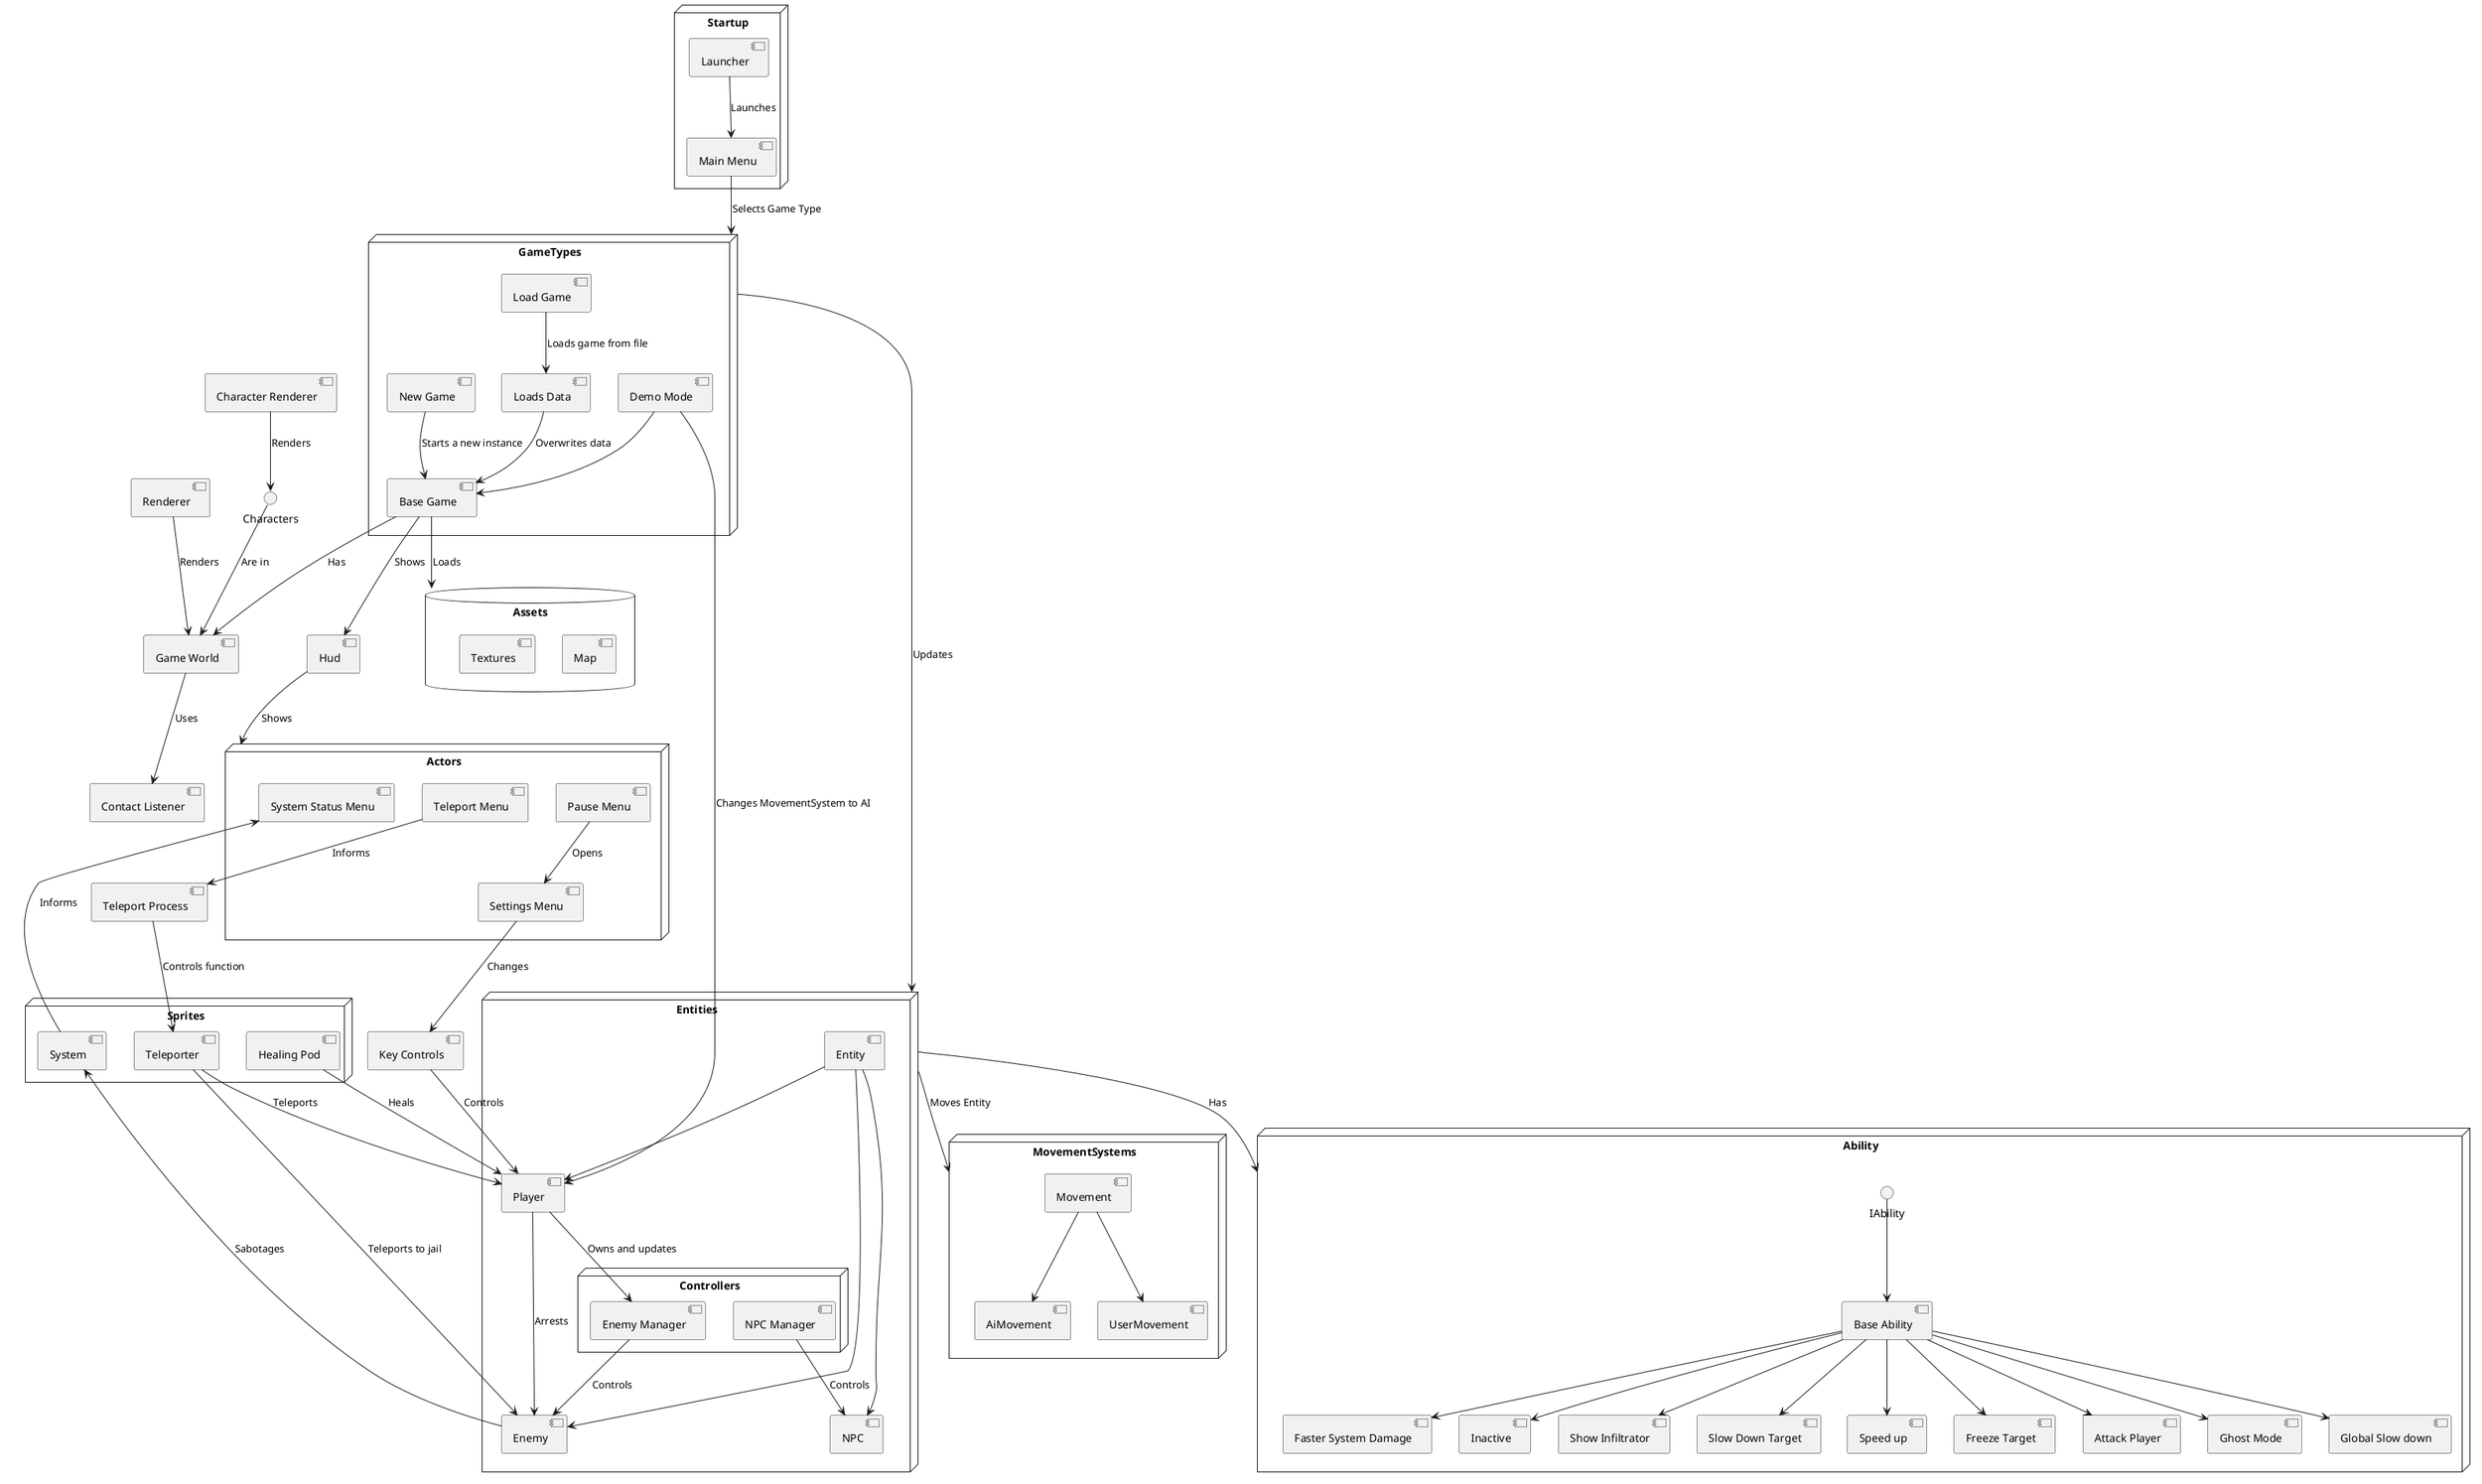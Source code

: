 @startuml
node Startup {
    [Launcher]
    [Main Menu]
}
node GameTypes{
    [Base Game]
    [Demo Mode]
    [Load Game]
    [Loads Data]
    [New Game]
}
database Assets {
    [Map]
    [Textures]
}
node Entities {
    [Entity]
    [Player]
    [Enemy]
    [NPC]
    node Controllers{
        [Enemy Manager]
        [NPC Manager]
    }
}
node Actors {
    [System Status Menu]
    [Teleport Menu]
    [Pause Menu]
    [Settings Menu]
}
node Sprites {
    [Teleporter]
    [System]
    [Healing Pod]
}
node MovementSystems{
    [Movement]
    [AiMovement]
    [UserMovement]
}
node Ability{
    () "IAbility"
    [Base Ability]
    [Attack Player]
    [Ghost Mode]
    [Global Slow down]
    [Faster System Damage]
    [Inactive]
    [Show Infiltrator]
    [Slow Down Target]
    [Speed up]
    [Freeze Target]
}
[Launcher] --> [Main Menu]: Launches
[Main Menu] --> GameTypes: Selects Game Type
[Demo Mode] --> [Base Game]
[Demo Mode] --> [Player]: Changes MovementSystem to AI
[Load Game] --> [Loads Data]:Loads game from file
[Loads Data]--> [Base Game]:Overwrites data
[New Game] --> [Base Game]: Starts a new instance
[Base Game] --> Assets: Loads
[Base Game] --> [Game World]: Has
[Base Game] --> [Hud]: Shows
GameTypes --> Entities: Updates
[Enemy Manager] --> [Enemy]: Controls
[Enemy] --> [System]: Sabotages
[Player] --> [Enemy Manager]: Owns and updates
[Player] --> [Enemy]: Arrests
[Teleporter] --> [Player]: Teleports
[Healing Pod] --> [Player]: Heals
Characters --> [Game World]: Are in
[Renderer] --> [Game World]: Renders
[Game World] --> [Contact Listener]: Uses
[Key Controls] --> [Player]: Controls
[Pause Menu] --> [Settings Menu]: Opens
[Settings Menu] --> [Key Controls]: Changes
[Hud] --> Actors: Shows
[System] --> [System Status Menu]: Informs
[NPC Manager] --> [NPC]: Controls
[Character Renderer] --> Characters: Renders
[Teleport Menu] --> [Teleport Process]: Informs
[Teleport Process] --> [Teleporter]: Controls function
[Teleporter] --> [Enemy]: Teleports to jail


[Entity]-->[Player]
[Entity]-->[Enemy]
[Entity]-->[NPC]
Entities-->Ability: Has
[Movement]-->[AiMovement]
[Movement]-->[UserMovement]
Entities-->MovementSystems: Moves Entity

IAbility --> [Base Ability]
[Base Ability] --> [Attack Player]
[Base Ability] --> [Ghost Mode]
[Base Ability] --> [Global Slow down]
[Base Ability] --> [Faster System Damage]
[Base Ability] --> [Inactive]
[Base Ability] --> [Show Infiltrator]
[Base Ability] --> [Slow Down Target]
[Base Ability] --> [Speed up]
[Base Ability] --> [Freeze Target]
@enduml